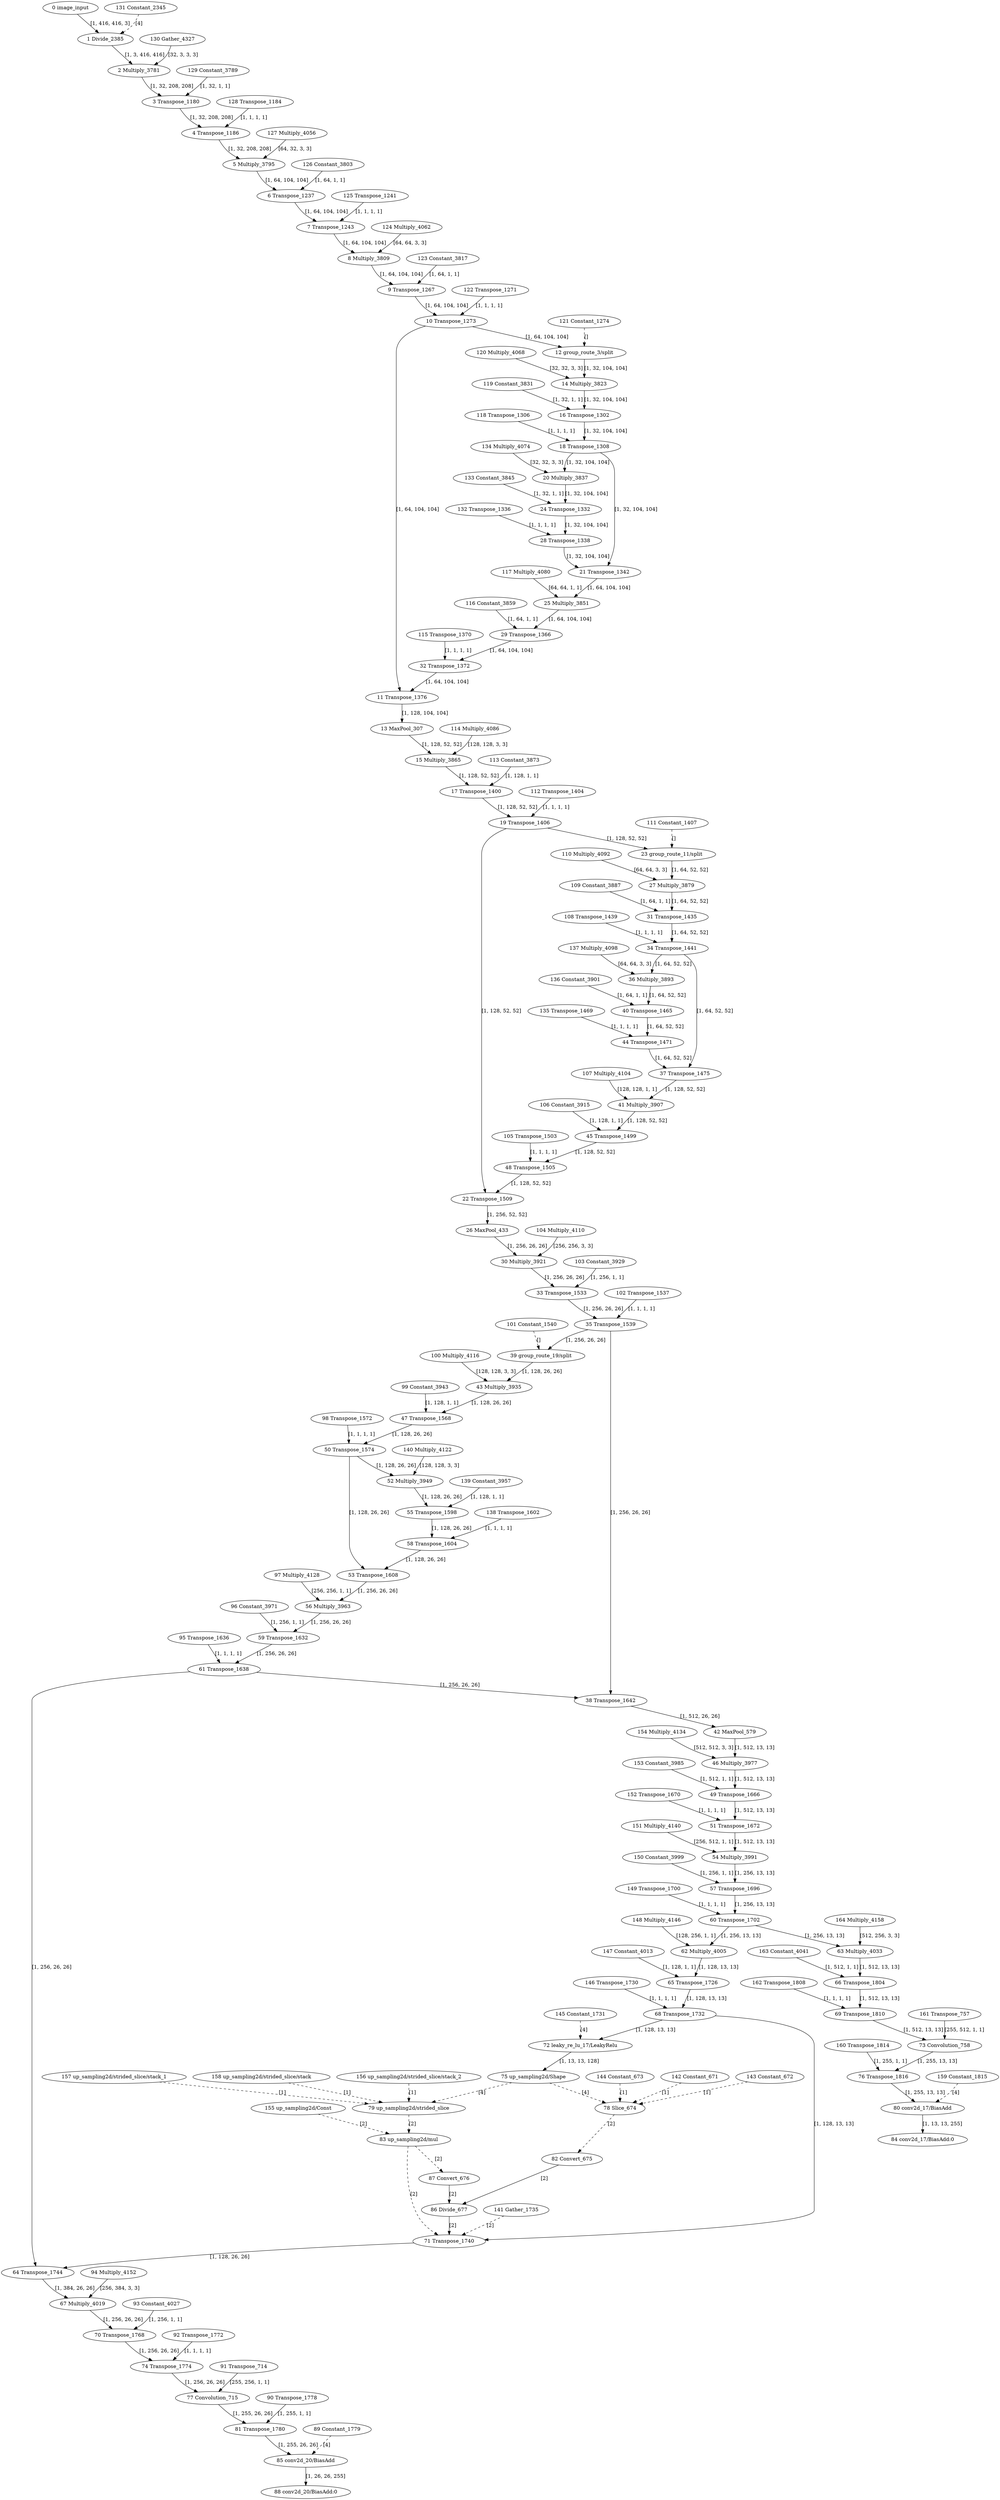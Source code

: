 strict digraph  {
"0 image_input" [id=0, type=Parameter];
"1 Divide_2385" [id=1, type=Transpose];
"2 Multiply_3781" [id=2, type=Convolution];
"3 Transpose_1180" [id=3, type=Add];
"4 Transpose_1186" [id=4, type=PRelu];
"5 Multiply_3795" [id=5, type=Convolution];
"6 Transpose_1237" [id=6, type=Add];
"7 Transpose_1243" [id=7, type=PRelu];
"8 Multiply_3809" [id=8, type=Convolution];
"9 Transpose_1267" [id=9, type=Add];
"10 Transpose_1273" [id=10, type=PRelu];
"11 Transpose_1376" [id=11, type=Concat];
"12 group_route_3/split" [id=12, type=Split];
"13 MaxPool_307" [id=13, type=MaxPool];
"14 Multiply_3823" [id=14, type=Convolution];
"15 Multiply_3865" [id=15, type=Convolution];
"16 Transpose_1302" [id=16, type=Add];
"17 Transpose_1400" [id=17, type=Add];
"18 Transpose_1308" [id=18, type=PRelu];
"19 Transpose_1406" [id=19, type=PRelu];
"20 Multiply_3837" [id=20, type=Convolution];
"21 Transpose_1342" [id=21, type=Concat];
"22 Transpose_1509" [id=22, type=Concat];
"23 group_route_11/split" [id=23, type=Split];
"24 Transpose_1332" [id=24, type=Add];
"25 Multiply_3851" [id=25, type=Convolution];
"26 MaxPool_433" [id=26, type=MaxPool];
"27 Multiply_3879" [id=27, type=Convolution];
"28 Transpose_1338" [id=28, type=PRelu];
"29 Transpose_1366" [id=29, type=Add];
"30 Multiply_3921" [id=30, type=Convolution];
"31 Transpose_1435" [id=31, type=Add];
"32 Transpose_1372" [id=32, type=PRelu];
"33 Transpose_1533" [id=33, type=Add];
"34 Transpose_1441" [id=34, type=PRelu];
"35 Transpose_1539" [id=35, type=PRelu];
"36 Multiply_3893" [id=36, type=Convolution];
"37 Transpose_1475" [id=37, type=Concat];
"38 Transpose_1642" [id=38, type=Concat];
"39 group_route_19/split" [id=39, type=Split];
"40 Transpose_1465" [id=40, type=Add];
"41 Multiply_3907" [id=41, type=Convolution];
"42 MaxPool_579" [id=42, type=MaxPool];
"43 Multiply_3935" [id=43, type=Convolution];
"44 Transpose_1471" [id=44, type=PRelu];
"45 Transpose_1499" [id=45, type=Add];
"46 Multiply_3977" [id=46, type=Convolution];
"47 Transpose_1568" [id=47, type=Add];
"48 Transpose_1505" [id=48, type=PRelu];
"49 Transpose_1666" [id=49, type=Add];
"50 Transpose_1574" [id=50, type=PRelu];
"51 Transpose_1672" [id=51, type=PRelu];
"52 Multiply_3949" [id=52, type=Convolution];
"53 Transpose_1608" [id=53, type=Concat];
"54 Multiply_3991" [id=54, type=Convolution];
"55 Transpose_1598" [id=55, type=Add];
"56 Multiply_3963" [id=56, type=Convolution];
"57 Transpose_1696" [id=57, type=Add];
"58 Transpose_1604" [id=58, type=PRelu];
"59 Transpose_1632" [id=59, type=Add];
"60 Transpose_1702" [id=60, type=PRelu];
"61 Transpose_1638" [id=61, type=PRelu];
"62 Multiply_4005" [id=62, type=Convolution];
"63 Multiply_4033" [id=63, type=Convolution];
"64 Transpose_1744" [id=64, type=Concat];
"65 Transpose_1726" [id=65, type=Add];
"66 Transpose_1804" [id=66, type=Add];
"67 Multiply_4019" [id=67, type=Convolution];
"68 Transpose_1732" [id=68, type=PRelu];
"69 Transpose_1810" [id=69, type=PRelu];
"70 Transpose_1768" [id=70, type=Add];
"71 Transpose_1740" [id=71, type=Interpolate];
"72 leaky_re_lu_17/LeakyRelu" [id=72, type=Transpose];
"73 Convolution_758" [id=73, type=Convolution];
"74 Transpose_1774" [id=74, type=PRelu];
"75 up_sampling2d/Shape" [id=75, type=ShapeOf];
"76 Transpose_1816" [id=76, type=Add];
"77 Convolution_715" [id=77, type=Convolution];
"78 Slice_674" [id=78, type=StridedSlice];
"79 up_sampling2d/strided_slice" [id=79, type=StridedSlice];
"80 conv2d_17/BiasAdd" [id=80, type=Transpose];
"81 Transpose_1780" [id=81, type=Add];
"82 Convert_675" [id=82, type=Convert];
"83 up_sampling2d/mul" [id=83, type=Multiply];
"84 conv2d_17/BiasAdd^0" [id=84, label="84 conv2d_17/BiasAdd:0", type=Result];
"85 conv2d_20/BiasAdd" [id=85, type=Transpose];
"86 Divide_677" [id=86, type=Divide];
"87 Convert_676" [id=87, type=Convert];
"88 conv2d_20/BiasAdd^0" [id=88, label="88 conv2d_20/BiasAdd:0", type=Result];
"89 Constant_1779" [id=89, type=Constant];
"90 Transpose_1778" [id=90, type=Constant];
"91 Transpose_714" [id=91, type=Constant];
"92 Transpose_1772" [id=92, type=Constant];
"93 Constant_4027" [id=93, type=Constant];
"94 Multiply_4152" [id=94, type=Constant];
"95 Transpose_1636" [id=95, type=Constant];
"96 Constant_3971" [id=96, type=Constant];
"97 Multiply_4128" [id=97, type=Constant];
"98 Transpose_1572" [id=98, type=Constant];
"99 Constant_3943" [id=99, type=Constant];
"100 Multiply_4116" [id=100, type=Constant];
"101 Constant_1540" [id=101, type=Constant];
"102 Transpose_1537" [id=102, type=Constant];
"103 Constant_3929" [id=103, type=Constant];
"104 Multiply_4110" [id=104, type=Constant];
"105 Transpose_1503" [id=105, type=Constant];
"106 Constant_3915" [id=106, type=Constant];
"107 Multiply_4104" [id=107, type=Constant];
"108 Transpose_1439" [id=108, type=Constant];
"109 Constant_3887" [id=109, type=Constant];
"110 Multiply_4092" [id=110, type=Constant];
"111 Constant_1407" [id=111, type=Constant];
"112 Transpose_1404" [id=112, type=Constant];
"113 Constant_3873" [id=113, type=Constant];
"114 Multiply_4086" [id=114, type=Constant];
"115 Transpose_1370" [id=115, type=Constant];
"116 Constant_3859" [id=116, type=Constant];
"117 Multiply_4080" [id=117, type=Constant];
"118 Transpose_1306" [id=118, type=Constant];
"119 Constant_3831" [id=119, type=Constant];
"120 Multiply_4068" [id=120, type=Constant];
"121 Constant_1274" [id=121, type=Constant];
"122 Transpose_1271" [id=122, type=Constant];
"123 Constant_3817" [id=123, type=Constant];
"124 Multiply_4062" [id=124, type=Constant];
"125 Transpose_1241" [id=125, type=Constant];
"126 Constant_3803" [id=126, type=Constant];
"127 Multiply_4056" [id=127, type=Constant];
"128 Transpose_1184" [id=128, type=Constant];
"129 Constant_3789" [id=129, type=Constant];
"130 Gather_4327" [id=130, type=Constant];
"131 Constant_2345" [id=131, type=Constant];
"132 Transpose_1336" [id=132, type=Constant];
"133 Constant_3845" [id=133, type=Constant];
"134 Multiply_4074" [id=134, type=Constant];
"135 Transpose_1469" [id=135, type=Constant];
"136 Constant_3901" [id=136, type=Constant];
"137 Multiply_4098" [id=137, type=Constant];
"138 Transpose_1602" [id=138, type=Constant];
"139 Constant_3957" [id=139, type=Constant];
"140 Multiply_4122" [id=140, type=Constant];
"141 Gather_1735" [id=141, type=Constant];
"142 Constant_671" [id=142, type=Constant];
"143 Constant_672" [id=143, type=Constant];
"144 Constant_673" [id=144, type=Constant];
"145 Constant_1731" [id=145, type=Constant];
"146 Transpose_1730" [id=146, type=Constant];
"147 Constant_4013" [id=147, type=Constant];
"148 Multiply_4146" [id=148, type=Constant];
"149 Transpose_1700" [id=149, type=Constant];
"150 Constant_3999" [id=150, type=Constant];
"151 Multiply_4140" [id=151, type=Constant];
"152 Transpose_1670" [id=152, type=Constant];
"153 Constant_3985" [id=153, type=Constant];
"154 Multiply_4134" [id=154, type=Constant];
"155 up_sampling2d/Const" [id=155, type=Constant];
"156 up_sampling2d/strided_slice/stack_2" [id=156, type=Constant];
"157 up_sampling2d/strided_slice/stack_1" [id=157, type=Constant];
"158 up_sampling2d/strided_slice/stack" [id=158, type=Constant];
"159 Constant_1815" [id=159, type=Constant];
"160 Transpose_1814" [id=160, type=Constant];
"161 Transpose_757" [id=161, type=Constant];
"162 Transpose_1808" [id=162, type=Constant];
"163 Constant_4041" [id=163, type=Constant];
"164 Multiply_4158" [id=164, type=Constant];
"0 image_input" -> "1 Divide_2385"  [label="[1, 416, 416, 3]", style=solid];
"1 Divide_2385" -> "2 Multiply_3781"  [label="[1, 3, 416, 416]", style=solid];
"2 Multiply_3781" -> "3 Transpose_1180"  [label="[1, 32, 208, 208]", style=solid];
"3 Transpose_1180" -> "4 Transpose_1186"  [label="[1, 32, 208, 208]", style=solid];
"4 Transpose_1186" -> "5 Multiply_3795"  [label="[1, 32, 208, 208]", style=solid];
"5 Multiply_3795" -> "6 Transpose_1237"  [label="[1, 64, 104, 104]", style=solid];
"6 Transpose_1237" -> "7 Transpose_1243"  [label="[1, 64, 104, 104]", style=solid];
"7 Transpose_1243" -> "8 Multiply_3809"  [label="[1, 64, 104, 104]", style=solid];
"8 Multiply_3809" -> "9 Transpose_1267"  [label="[1, 64, 104, 104]", style=solid];
"9 Transpose_1267" -> "10 Transpose_1273"  [label="[1, 64, 104, 104]", style=solid];
"10 Transpose_1273" -> "11 Transpose_1376"  [label="[1, 64, 104, 104]", style=solid];
"10 Transpose_1273" -> "12 group_route_3/split"  [label="[1, 64, 104, 104]", style=solid];
"11 Transpose_1376" -> "13 MaxPool_307"  [label="[1, 128, 104, 104]", style=solid];
"12 group_route_3/split" -> "14 Multiply_3823"  [label="[1, 32, 104, 104]", style=solid];
"13 MaxPool_307" -> "15 Multiply_3865"  [label="[1, 128, 52, 52]", style=solid];
"14 Multiply_3823" -> "16 Transpose_1302"  [label="[1, 32, 104, 104]", style=solid];
"15 Multiply_3865" -> "17 Transpose_1400"  [label="[1, 128, 52, 52]", style=solid];
"16 Transpose_1302" -> "18 Transpose_1308"  [label="[1, 32, 104, 104]", style=solid];
"17 Transpose_1400" -> "19 Transpose_1406"  [label="[1, 128, 52, 52]", style=solid];
"18 Transpose_1308" -> "20 Multiply_3837"  [label="[1, 32, 104, 104]", style=solid];
"18 Transpose_1308" -> "21 Transpose_1342"  [label="[1, 32, 104, 104]", style=solid];
"19 Transpose_1406" -> "22 Transpose_1509"  [label="[1, 128, 52, 52]", style=solid];
"19 Transpose_1406" -> "23 group_route_11/split"  [label="[1, 128, 52, 52]", style=solid];
"20 Multiply_3837" -> "24 Transpose_1332"  [label="[1, 32, 104, 104]", style=solid];
"21 Transpose_1342" -> "25 Multiply_3851"  [label="[1, 64, 104, 104]", style=solid];
"22 Transpose_1509" -> "26 MaxPool_433"  [label="[1, 256, 52, 52]", style=solid];
"23 group_route_11/split" -> "27 Multiply_3879"  [label="[1, 64, 52, 52]", style=solid];
"24 Transpose_1332" -> "28 Transpose_1338"  [label="[1, 32, 104, 104]", style=solid];
"25 Multiply_3851" -> "29 Transpose_1366"  [label="[1, 64, 104, 104]", style=solid];
"26 MaxPool_433" -> "30 Multiply_3921"  [label="[1, 256, 26, 26]", style=solid];
"27 Multiply_3879" -> "31 Transpose_1435"  [label="[1, 64, 52, 52]", style=solid];
"28 Transpose_1338" -> "21 Transpose_1342"  [label="[1, 32, 104, 104]", style=solid];
"29 Transpose_1366" -> "32 Transpose_1372"  [label="[1, 64, 104, 104]", style=solid];
"30 Multiply_3921" -> "33 Transpose_1533"  [label="[1, 256, 26, 26]", style=solid];
"31 Transpose_1435" -> "34 Transpose_1441"  [label="[1, 64, 52, 52]", style=solid];
"32 Transpose_1372" -> "11 Transpose_1376"  [label="[1, 64, 104, 104]", style=solid];
"33 Transpose_1533" -> "35 Transpose_1539"  [label="[1, 256, 26, 26]", style=solid];
"34 Transpose_1441" -> "36 Multiply_3893"  [label="[1, 64, 52, 52]", style=solid];
"34 Transpose_1441" -> "37 Transpose_1475"  [label="[1, 64, 52, 52]", style=solid];
"35 Transpose_1539" -> "38 Transpose_1642"  [label="[1, 256, 26, 26]", style=solid];
"35 Transpose_1539" -> "39 group_route_19/split"  [label="[1, 256, 26, 26]", style=solid];
"36 Multiply_3893" -> "40 Transpose_1465"  [label="[1, 64, 52, 52]", style=solid];
"37 Transpose_1475" -> "41 Multiply_3907"  [label="[1, 128, 52, 52]", style=solid];
"38 Transpose_1642" -> "42 MaxPool_579"  [label="[1, 512, 26, 26]", style=solid];
"39 group_route_19/split" -> "43 Multiply_3935"  [label="[1, 128, 26, 26]", style=solid];
"40 Transpose_1465" -> "44 Transpose_1471"  [label="[1, 64, 52, 52]", style=solid];
"41 Multiply_3907" -> "45 Transpose_1499"  [label="[1, 128, 52, 52]", style=solid];
"42 MaxPool_579" -> "46 Multiply_3977"  [label="[1, 512, 13, 13]", style=solid];
"43 Multiply_3935" -> "47 Transpose_1568"  [label="[1, 128, 26, 26]", style=solid];
"44 Transpose_1471" -> "37 Transpose_1475"  [label="[1, 64, 52, 52]", style=solid];
"45 Transpose_1499" -> "48 Transpose_1505"  [label="[1, 128, 52, 52]", style=solid];
"46 Multiply_3977" -> "49 Transpose_1666"  [label="[1, 512, 13, 13]", style=solid];
"47 Transpose_1568" -> "50 Transpose_1574"  [label="[1, 128, 26, 26]", style=solid];
"48 Transpose_1505" -> "22 Transpose_1509"  [label="[1, 128, 52, 52]", style=solid];
"49 Transpose_1666" -> "51 Transpose_1672"  [label="[1, 512, 13, 13]", style=solid];
"50 Transpose_1574" -> "52 Multiply_3949"  [label="[1, 128, 26, 26]", style=solid];
"50 Transpose_1574" -> "53 Transpose_1608"  [label="[1, 128, 26, 26]", style=solid];
"51 Transpose_1672" -> "54 Multiply_3991"  [label="[1, 512, 13, 13]", style=solid];
"52 Multiply_3949" -> "55 Transpose_1598"  [label="[1, 128, 26, 26]", style=solid];
"53 Transpose_1608" -> "56 Multiply_3963"  [label="[1, 256, 26, 26]", style=solid];
"54 Multiply_3991" -> "57 Transpose_1696"  [label="[1, 256, 13, 13]", style=solid];
"55 Transpose_1598" -> "58 Transpose_1604"  [label="[1, 128, 26, 26]", style=solid];
"56 Multiply_3963" -> "59 Transpose_1632"  [label="[1, 256, 26, 26]", style=solid];
"57 Transpose_1696" -> "60 Transpose_1702"  [label="[1, 256, 13, 13]", style=solid];
"58 Transpose_1604" -> "53 Transpose_1608"  [label="[1, 128, 26, 26]", style=solid];
"59 Transpose_1632" -> "61 Transpose_1638"  [label="[1, 256, 26, 26]", style=solid];
"60 Transpose_1702" -> "62 Multiply_4005"  [label="[1, 256, 13, 13]", style=solid];
"60 Transpose_1702" -> "63 Multiply_4033"  [label="[1, 256, 13, 13]", style=solid];
"61 Transpose_1638" -> "38 Transpose_1642"  [label="[1, 256, 26, 26]", style=solid];
"61 Transpose_1638" -> "64 Transpose_1744"  [label="[1, 256, 26, 26]", style=solid];
"62 Multiply_4005" -> "65 Transpose_1726"  [label="[1, 128, 13, 13]", style=solid];
"63 Multiply_4033" -> "66 Transpose_1804"  [label="[1, 512, 13, 13]", style=solid];
"64 Transpose_1744" -> "67 Multiply_4019"  [label="[1, 384, 26, 26]", style=solid];
"65 Transpose_1726" -> "68 Transpose_1732"  [label="[1, 128, 13, 13]", style=solid];
"66 Transpose_1804" -> "69 Transpose_1810"  [label="[1, 512, 13, 13]", style=solid];
"67 Multiply_4019" -> "70 Transpose_1768"  [label="[1, 256, 26, 26]", style=solid];
"68 Transpose_1732" -> "71 Transpose_1740"  [label="[1, 128, 13, 13]", style=solid];
"68 Transpose_1732" -> "72 leaky_re_lu_17/LeakyRelu"  [label="[1, 128, 13, 13]", style=solid];
"69 Transpose_1810" -> "73 Convolution_758"  [label="[1, 512, 13, 13]", style=solid];
"70 Transpose_1768" -> "74 Transpose_1774"  [label="[1, 256, 26, 26]", style=solid];
"71 Transpose_1740" -> "64 Transpose_1744"  [label="[1, 128, 26, 26]", style=solid];
"72 leaky_re_lu_17/LeakyRelu" -> "75 up_sampling2d/Shape"  [label="[1, 13, 13, 128]", style=solid];
"73 Convolution_758" -> "76 Transpose_1816"  [label="[1, 255, 13, 13]", style=solid];
"74 Transpose_1774" -> "77 Convolution_715"  [label="[1, 256, 26, 26]", style=solid];
"75 up_sampling2d/Shape" -> "78 Slice_674"  [label="[4]", style=dashed];
"75 up_sampling2d/Shape" -> "79 up_sampling2d/strided_slice"  [label="[4]", style=dashed];
"76 Transpose_1816" -> "80 conv2d_17/BiasAdd"  [label="[1, 255, 13, 13]", style=solid];
"77 Convolution_715" -> "81 Transpose_1780"  [label="[1, 255, 26, 26]", style=solid];
"78 Slice_674" -> "82 Convert_675"  [label="[2]", style=dashed];
"79 up_sampling2d/strided_slice" -> "83 up_sampling2d/mul"  [label="[2]", style=dashed];
"80 conv2d_17/BiasAdd" -> "84 conv2d_17/BiasAdd^0"  [label="[1, 13, 13, 255]", style=solid];
"81 Transpose_1780" -> "85 conv2d_20/BiasAdd"  [label="[1, 255, 26, 26]", style=solid];
"82 Convert_675" -> "86 Divide_677"  [label="[2]", style=solid];
"83 up_sampling2d/mul" -> "71 Transpose_1740"  [label="[2]", style=dashed];
"83 up_sampling2d/mul" -> "87 Convert_676"  [label="[2]", style=dashed];
"85 conv2d_20/BiasAdd" -> "88 conv2d_20/BiasAdd^0"  [label="[1, 26, 26, 255]", style=solid];
"86 Divide_677" -> "71 Transpose_1740"  [label="[2]", style=solid];
"87 Convert_676" -> "86 Divide_677"  [label="[2]", style=solid];
"89 Constant_1779" -> "85 conv2d_20/BiasAdd"  [label="[4]", style=dashed];
"90 Transpose_1778" -> "81 Transpose_1780"  [label="[1, 255, 1, 1]", style=solid];
"91 Transpose_714" -> "77 Convolution_715"  [label="[255, 256, 1, 1]", style=solid];
"92 Transpose_1772" -> "74 Transpose_1774"  [label="[1, 1, 1, 1]", style=solid];
"93 Constant_4027" -> "70 Transpose_1768"  [label="[1, 256, 1, 1]", style=solid];
"94 Multiply_4152" -> "67 Multiply_4019"  [label="[256, 384, 3, 3]", style=solid];
"95 Transpose_1636" -> "61 Transpose_1638"  [label="[1, 1, 1, 1]", style=solid];
"96 Constant_3971" -> "59 Transpose_1632"  [label="[1, 256, 1, 1]", style=solid];
"97 Multiply_4128" -> "56 Multiply_3963"  [label="[256, 256, 1, 1]", style=solid];
"98 Transpose_1572" -> "50 Transpose_1574"  [label="[1, 1, 1, 1]", style=solid];
"99 Constant_3943" -> "47 Transpose_1568"  [label="[1, 128, 1, 1]", style=solid];
"100 Multiply_4116" -> "43 Multiply_3935"  [label="[128, 128, 3, 3]", style=solid];
"101 Constant_1540" -> "39 group_route_19/split"  [label="[]", style=dashed];
"102 Transpose_1537" -> "35 Transpose_1539"  [label="[1, 1, 1, 1]", style=solid];
"103 Constant_3929" -> "33 Transpose_1533"  [label="[1, 256, 1, 1]", style=solid];
"104 Multiply_4110" -> "30 Multiply_3921"  [label="[256, 256, 3, 3]", style=solid];
"105 Transpose_1503" -> "48 Transpose_1505"  [label="[1, 1, 1, 1]", style=solid];
"106 Constant_3915" -> "45 Transpose_1499"  [label="[1, 128, 1, 1]", style=solid];
"107 Multiply_4104" -> "41 Multiply_3907"  [label="[128, 128, 1, 1]", style=solid];
"108 Transpose_1439" -> "34 Transpose_1441"  [label="[1, 1, 1, 1]", style=solid];
"109 Constant_3887" -> "31 Transpose_1435"  [label="[1, 64, 1, 1]", style=solid];
"110 Multiply_4092" -> "27 Multiply_3879"  [label="[64, 64, 3, 3]", style=solid];
"111 Constant_1407" -> "23 group_route_11/split"  [label="[]", style=dashed];
"112 Transpose_1404" -> "19 Transpose_1406"  [label="[1, 1, 1, 1]", style=solid];
"113 Constant_3873" -> "17 Transpose_1400"  [label="[1, 128, 1, 1]", style=solid];
"114 Multiply_4086" -> "15 Multiply_3865"  [label="[128, 128, 3, 3]", style=solid];
"115 Transpose_1370" -> "32 Transpose_1372"  [label="[1, 1, 1, 1]", style=solid];
"116 Constant_3859" -> "29 Transpose_1366"  [label="[1, 64, 1, 1]", style=solid];
"117 Multiply_4080" -> "25 Multiply_3851"  [label="[64, 64, 1, 1]", style=solid];
"118 Transpose_1306" -> "18 Transpose_1308"  [label="[1, 1, 1, 1]", style=solid];
"119 Constant_3831" -> "16 Transpose_1302"  [label="[1, 32, 1, 1]", style=solid];
"120 Multiply_4068" -> "14 Multiply_3823"  [label="[32, 32, 3, 3]", style=solid];
"121 Constant_1274" -> "12 group_route_3/split"  [label="[]", style=dashed];
"122 Transpose_1271" -> "10 Transpose_1273"  [label="[1, 1, 1, 1]", style=solid];
"123 Constant_3817" -> "9 Transpose_1267"  [label="[1, 64, 1, 1]", style=solid];
"124 Multiply_4062" -> "8 Multiply_3809"  [label="[64, 64, 3, 3]", style=solid];
"125 Transpose_1241" -> "7 Transpose_1243"  [label="[1, 1, 1, 1]", style=solid];
"126 Constant_3803" -> "6 Transpose_1237"  [label="[1, 64, 1, 1]", style=solid];
"127 Multiply_4056" -> "5 Multiply_3795"  [label="[64, 32, 3, 3]", style=solid];
"128 Transpose_1184" -> "4 Transpose_1186"  [label="[1, 1, 1, 1]", style=solid];
"129 Constant_3789" -> "3 Transpose_1180"  [label="[1, 32, 1, 1]", style=solid];
"130 Gather_4327" -> "2 Multiply_3781"  [label="[32, 3, 3, 3]", style=solid];
"131 Constant_2345" -> "1 Divide_2385"  [label="[4]", style=dashed];
"132 Transpose_1336" -> "28 Transpose_1338"  [label="[1, 1, 1, 1]", style=solid];
"133 Constant_3845" -> "24 Transpose_1332"  [label="[1, 32, 1, 1]", style=solid];
"134 Multiply_4074" -> "20 Multiply_3837"  [label="[32, 32, 3, 3]", style=solid];
"135 Transpose_1469" -> "44 Transpose_1471"  [label="[1, 1, 1, 1]", style=solid];
"136 Constant_3901" -> "40 Transpose_1465"  [label="[1, 64, 1, 1]", style=solid];
"137 Multiply_4098" -> "36 Multiply_3893"  [label="[64, 64, 3, 3]", style=solid];
"138 Transpose_1602" -> "58 Transpose_1604"  [label="[1, 1, 1, 1]", style=solid];
"139 Constant_3957" -> "55 Transpose_1598"  [label="[1, 128, 1, 1]", style=solid];
"140 Multiply_4122" -> "52 Multiply_3949"  [label="[128, 128, 3, 3]", style=solid];
"141 Gather_1735" -> "71 Transpose_1740"  [label="[2]", style=dashed];
"142 Constant_671" -> "78 Slice_674"  [label="[1]", style=dashed];
"143 Constant_672" -> "78 Slice_674"  [label="[1]", style=dashed];
"144 Constant_673" -> "78 Slice_674"  [label="[1]", style=dashed];
"145 Constant_1731" -> "72 leaky_re_lu_17/LeakyRelu"  [label="[4]", style=dashed];
"146 Transpose_1730" -> "68 Transpose_1732"  [label="[1, 1, 1, 1]", style=solid];
"147 Constant_4013" -> "65 Transpose_1726"  [label="[1, 128, 1, 1]", style=solid];
"148 Multiply_4146" -> "62 Multiply_4005"  [label="[128, 256, 1, 1]", style=solid];
"149 Transpose_1700" -> "60 Transpose_1702"  [label="[1, 1, 1, 1]", style=solid];
"150 Constant_3999" -> "57 Transpose_1696"  [label="[1, 256, 1, 1]", style=solid];
"151 Multiply_4140" -> "54 Multiply_3991"  [label="[256, 512, 1, 1]", style=solid];
"152 Transpose_1670" -> "51 Transpose_1672"  [label="[1, 1, 1, 1]", style=solid];
"153 Constant_3985" -> "49 Transpose_1666"  [label="[1, 512, 1, 1]", style=solid];
"154 Multiply_4134" -> "46 Multiply_3977"  [label="[512, 512, 3, 3]", style=solid];
"155 up_sampling2d/Const" -> "83 up_sampling2d/mul"  [label="[2]", style=dashed];
"156 up_sampling2d/strided_slice/stack_2" -> "79 up_sampling2d/strided_slice"  [label="[1]", style=dashed];
"157 up_sampling2d/strided_slice/stack_1" -> "79 up_sampling2d/strided_slice"  [label="[1]", style=dashed];
"158 up_sampling2d/strided_slice/stack" -> "79 up_sampling2d/strided_slice"  [label="[1]", style=dashed];
"159 Constant_1815" -> "80 conv2d_17/BiasAdd"  [label="[4]", style=dashed];
"160 Transpose_1814" -> "76 Transpose_1816"  [label="[1, 255, 1, 1]", style=solid];
"161 Transpose_757" -> "73 Convolution_758"  [label="[255, 512, 1, 1]", style=solid];
"162 Transpose_1808" -> "69 Transpose_1810"  [label="[1, 1, 1, 1]", style=solid];
"163 Constant_4041" -> "66 Transpose_1804"  [label="[1, 512, 1, 1]", style=solid];
"164 Multiply_4158" -> "63 Multiply_4033"  [label="[512, 256, 3, 3]", style=solid];
}
